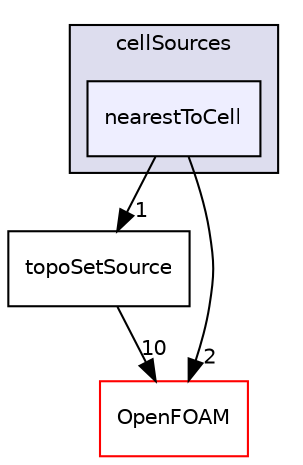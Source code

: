 digraph "src/meshTools/sets/cellSources/nearestToCell" {
  bgcolor=transparent;
  compound=true
  node [ fontsize="10", fontname="Helvetica"];
  edge [ labelfontsize="10", labelfontname="Helvetica"];
  subgraph clusterdir_fc621d78dcee889743a7b51abdefc9d7 {
    graph [ bgcolor="#ddddee", pencolor="black", label="cellSources" fontname="Helvetica", fontsize="10", URL="dir_fc621d78dcee889743a7b51abdefc9d7.html"]
  dir_42d71e0c9f49e819a24731b32af3a928 [shape=box, label="nearestToCell", style="filled", fillcolor="#eeeeff", pencolor="black", URL="dir_42d71e0c9f49e819a24731b32af3a928.html"];
  }
  dir_ffdc7a49b4414cf981ba8f0aa91f3c24 [shape=box label="topoSetSource" URL="dir_ffdc7a49b4414cf981ba8f0aa91f3c24.html"];
  dir_c5473ff19b20e6ec4dfe5c310b3778a8 [shape=box label="OpenFOAM" color="red" URL="dir_c5473ff19b20e6ec4dfe5c310b3778a8.html"];
  dir_ffdc7a49b4414cf981ba8f0aa91f3c24->dir_c5473ff19b20e6ec4dfe5c310b3778a8 [headlabel="10", labeldistance=1.5 headhref="dir_001865_001896.html"];
  dir_42d71e0c9f49e819a24731b32af3a928->dir_ffdc7a49b4414cf981ba8f0aa91f3c24 [headlabel="1", labeldistance=1.5 headhref="dir_001824_001865.html"];
  dir_42d71e0c9f49e819a24731b32af3a928->dir_c5473ff19b20e6ec4dfe5c310b3778a8 [headlabel="2", labeldistance=1.5 headhref="dir_001824_001896.html"];
}
